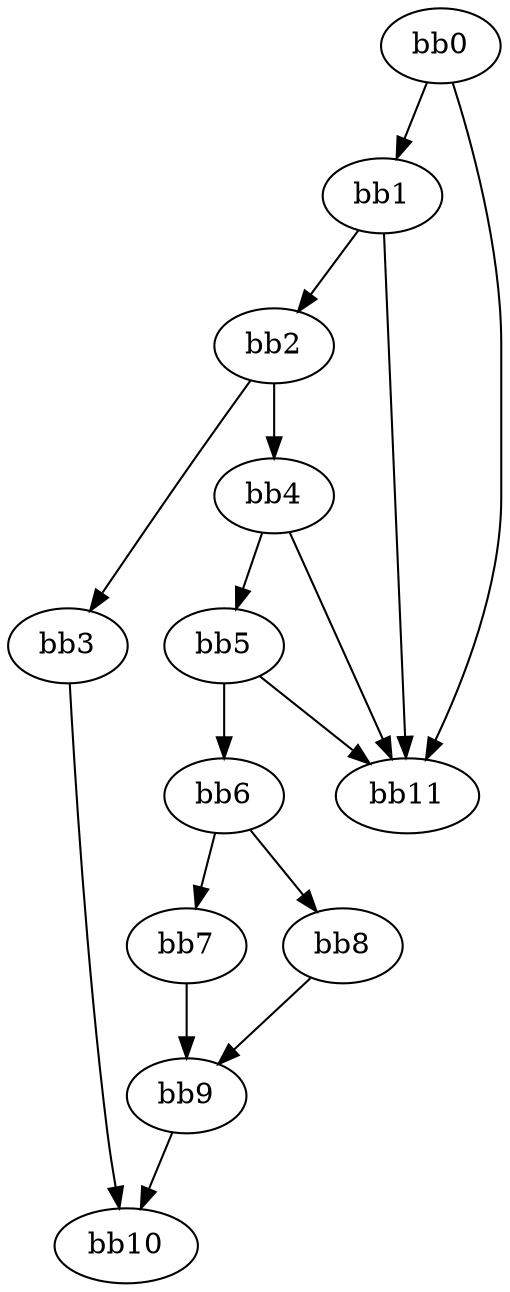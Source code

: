 digraph {
    0 [ label = "bb0\l" ]
    1 [ label = "bb1\l" ]
    2 [ label = "bb2\l" ]
    3 [ label = "bb3\l" ]
    4 [ label = "bb4\l" ]
    5 [ label = "bb5\l" ]
    6 [ label = "bb6\l" ]
    7 [ label = "bb7\l" ]
    8 [ label = "bb8\l" ]
    9 [ label = "bb9\l" ]
    10 [ label = "bb10\l" ]
    11 [ label = "bb11\l" ]
    0 -> 1 [ ]
    0 -> 11 [ ]
    1 -> 2 [ ]
    1 -> 11 [ ]
    2 -> 3 [ ]
    2 -> 4 [ ]
    3 -> 10 [ ]
    4 -> 5 [ ]
    4 -> 11 [ ]
    5 -> 6 [ ]
    5 -> 11 [ ]
    6 -> 7 [ ]
    6 -> 8 [ ]
    7 -> 9 [ ]
    8 -> 9 [ ]
    9 -> 10 [ ]
}

